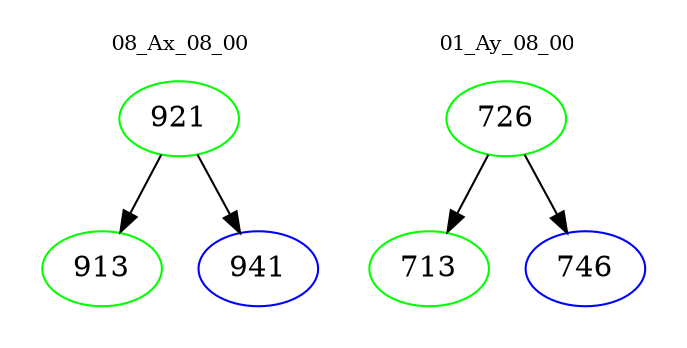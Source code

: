 digraph{
subgraph cluster_0 {
color = white
label = "08_Ax_08_00";
fontsize=10;
T0_921 [label="921", color="green"]
T0_921 -> T0_913 [color="black"]
T0_913 [label="913", color="green"]
T0_921 -> T0_941 [color="black"]
T0_941 [label="941", color="blue"]
}
subgraph cluster_1 {
color = white
label = "01_Ay_08_00";
fontsize=10;
T1_726 [label="726", color="green"]
T1_726 -> T1_713 [color="black"]
T1_713 [label="713", color="green"]
T1_726 -> T1_746 [color="black"]
T1_746 [label="746", color="blue"]
}
}
